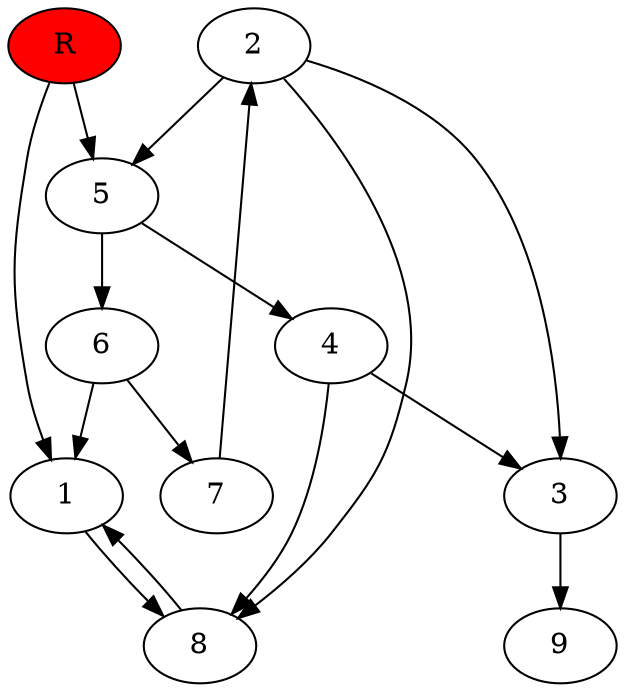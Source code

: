 digraph prb31443 {
	1
	2
	3
	4
	5
	6
	7
	8
	R [fillcolor="#ff0000" style=filled]
	1 -> 8
	2 -> 3
	2 -> 5
	2 -> 8
	3 -> 9
	4 -> 3
	4 -> 8
	5 -> 4
	5 -> 6
	6 -> 1
	6 -> 7
	7 -> 2
	8 -> 1
	R -> 1
	R -> 5
}
